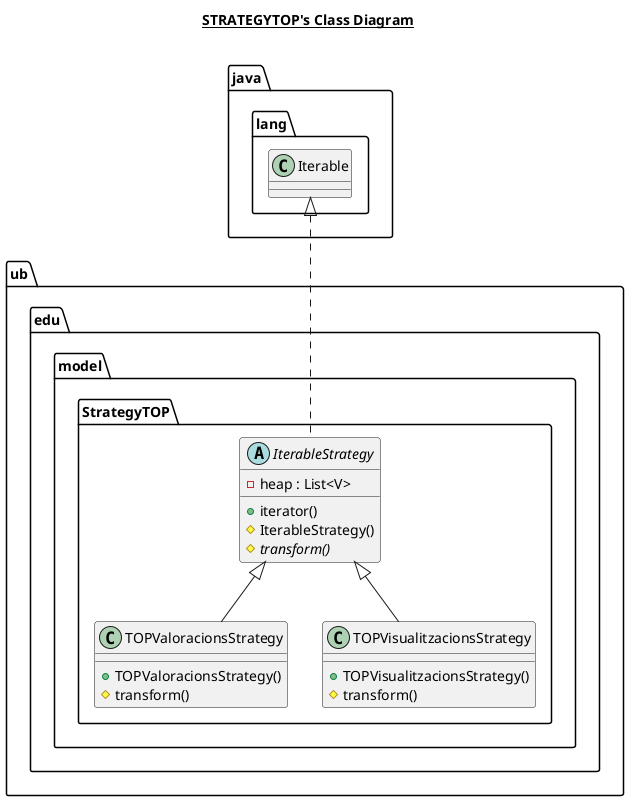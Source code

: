 @startuml

title __STRATEGYTOP's Class Diagram__\n

    namespace ub.edu.model {
      namespace StrategyTOP {
        abstract class ub.edu.model.StrategyTOP.IterableStrategy {
            - heap : List<V>
            + iterator()
            # IterableStrategy()
            {abstract} # transform()
        }
      }


  


      namespace StrategyTOP {
        class ub.edu.model.StrategyTOP.TOPValoracionsStrategy {
            + TOPValoracionsStrategy()
            # transform()
        }
      }


  



      namespace StrategyTOP {
        class ub.edu.model.StrategyTOP.TOPVisualitzacionsStrategy {
            + TOPVisualitzacionsStrategy()
            # transform()
        }
      }
    }

  

  ub.edu.model.StrategyTOP.IterableStrategy .up.|> java.lang.Iterable
  ub.edu.model.StrategyTOP.TOPValoracionsStrategy -up-|> ub.edu.model.StrategyTOP.IterableStrategy
  ub.edu.model.StrategyTOP.TOPVisualitzacionsStrategy -up-|> ub.edu.model.StrategyTOP.IterableStrategy


@enduml
